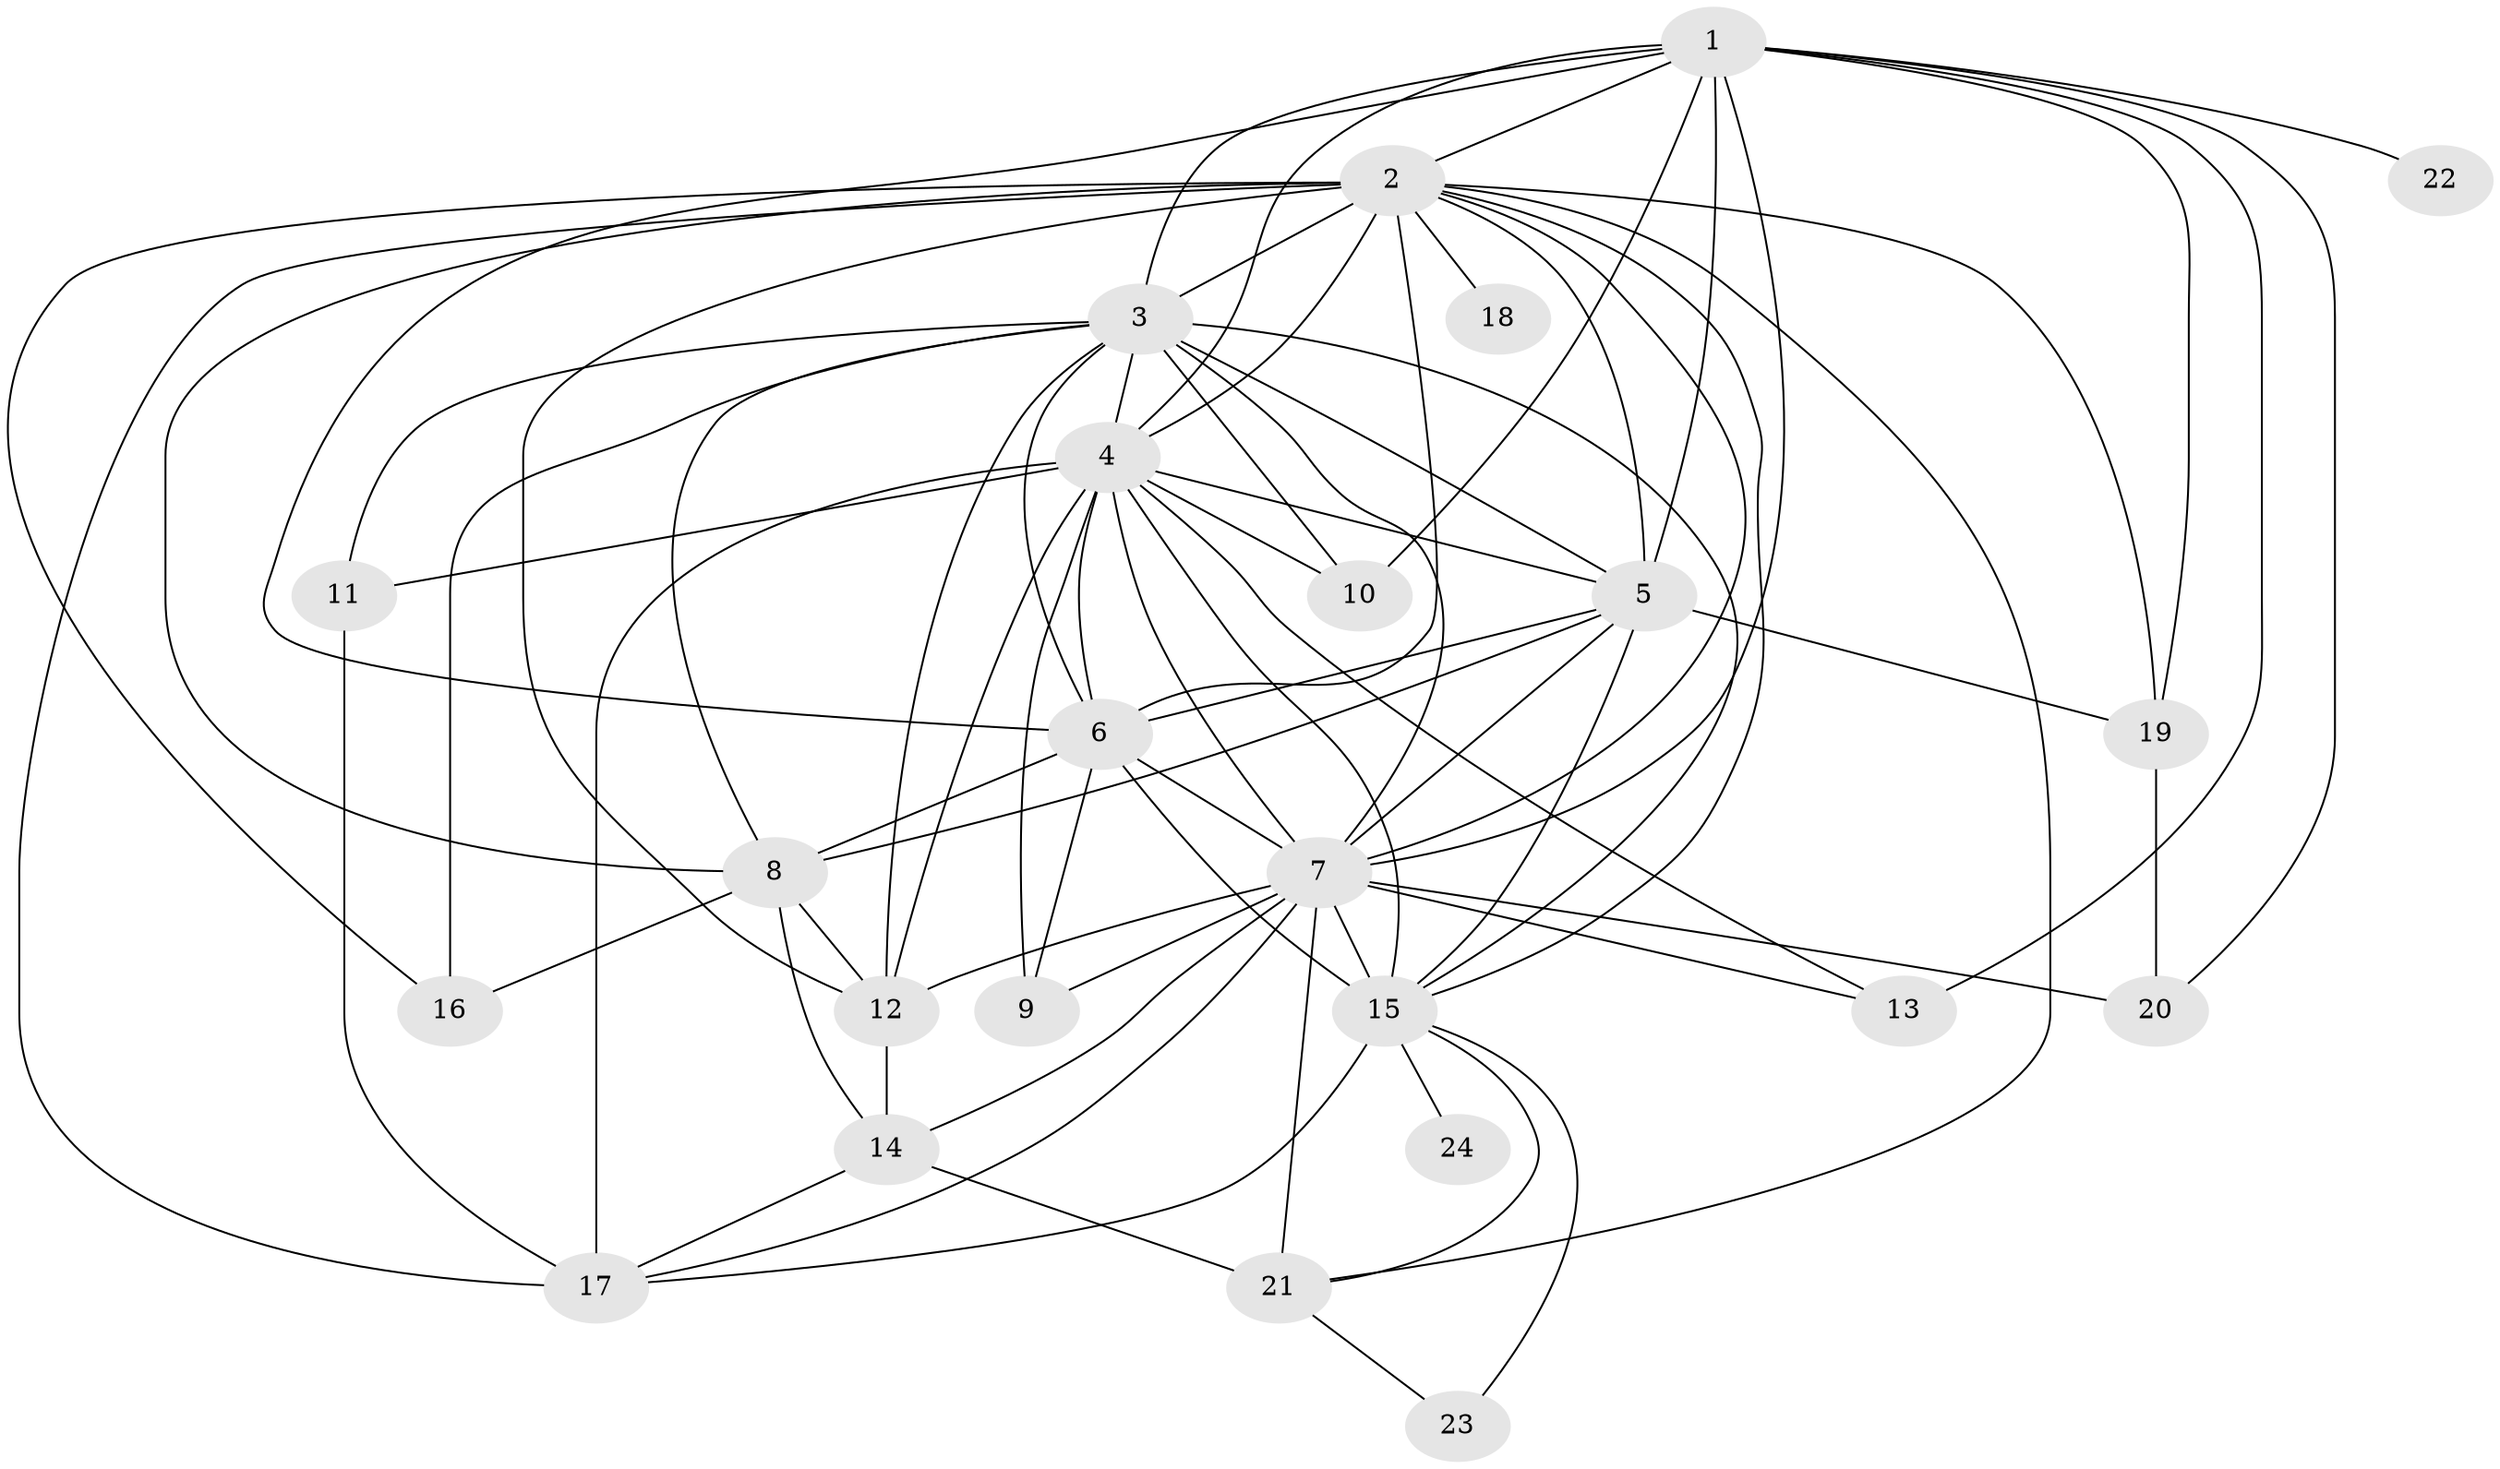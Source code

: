 // original degree distribution, {17: 0.04, 21: 0.013333333333333334, 16: 0.02666666666666667, 19: 0.013333333333333334, 25: 0.013333333333333334, 22: 0.013333333333333334, 18: 0.013333333333333334, 5: 0.02666666666666667, 4: 0.05333333333333334, 3: 0.24, 2: 0.5466666666666666}
// Generated by graph-tools (version 1.1) at 2025/49/03/04/25 22:49:57]
// undirected, 24 vertices, 74 edges
graph export_dot {
  node [color=gray90,style=filled];
  1;
  2;
  3;
  4;
  5;
  6;
  7;
  8;
  9;
  10;
  11;
  12;
  13;
  14;
  15;
  16;
  17;
  18;
  19;
  20;
  21;
  22;
  23;
  24;
  1 -- 2 [weight=2.0];
  1 -- 3 [weight=2.0];
  1 -- 4 [weight=2.0];
  1 -- 5 [weight=2.0];
  1 -- 6 [weight=1.0];
  1 -- 7 [weight=2.0];
  1 -- 10 [weight=1.0];
  1 -- 13 [weight=1.0];
  1 -- 19 [weight=1.0];
  1 -- 20 [weight=1.0];
  1 -- 22 [weight=1.0];
  2 -- 3 [weight=7.0];
  2 -- 4 [weight=4.0];
  2 -- 5 [weight=3.0];
  2 -- 6 [weight=2.0];
  2 -- 7 [weight=5.0];
  2 -- 8 [weight=1.0];
  2 -- 12 [weight=1.0];
  2 -- 15 [weight=1.0];
  2 -- 16 [weight=1.0];
  2 -- 17 [weight=1.0];
  2 -- 18 [weight=1.0];
  2 -- 19 [weight=1.0];
  2 -- 21 [weight=3.0];
  3 -- 4 [weight=2.0];
  3 -- 5 [weight=1.0];
  3 -- 6 [weight=2.0];
  3 -- 7 [weight=2.0];
  3 -- 8 [weight=1.0];
  3 -- 10 [weight=2.0];
  3 -- 11 [weight=1.0];
  3 -- 12 [weight=1.0];
  3 -- 15 [weight=3.0];
  3 -- 16 [weight=2.0];
  4 -- 5 [weight=2.0];
  4 -- 6 [weight=2.0];
  4 -- 7 [weight=4.0];
  4 -- 9 [weight=1.0];
  4 -- 10 [weight=1.0];
  4 -- 11 [weight=4.0];
  4 -- 12 [weight=1.0];
  4 -- 13 [weight=1.0];
  4 -- 15 [weight=1.0];
  4 -- 17 [weight=4.0];
  5 -- 6 [weight=1.0];
  5 -- 7 [weight=2.0];
  5 -- 8 [weight=1.0];
  5 -- 15 [weight=2.0];
  5 -- 19 [weight=3.0];
  6 -- 7 [weight=3.0];
  6 -- 8 [weight=1.0];
  6 -- 9 [weight=1.0];
  6 -- 15 [weight=12.0];
  7 -- 9 [weight=2.0];
  7 -- 12 [weight=2.0];
  7 -- 13 [weight=1.0];
  7 -- 14 [weight=1.0];
  7 -- 15 [weight=4.0];
  7 -- 17 [weight=1.0];
  7 -- 20 [weight=2.0];
  7 -- 21 [weight=5.0];
  8 -- 12 [weight=1.0];
  8 -- 14 [weight=1.0];
  8 -- 16 [weight=1.0];
  11 -- 17 [weight=1.0];
  12 -- 14 [weight=1.0];
  14 -- 17 [weight=1.0];
  14 -- 21 [weight=1.0];
  15 -- 17 [weight=1.0];
  15 -- 21 [weight=1.0];
  15 -- 23 [weight=1.0];
  15 -- 24 [weight=2.0];
  19 -- 20 [weight=1.0];
  21 -- 23 [weight=1.0];
}
